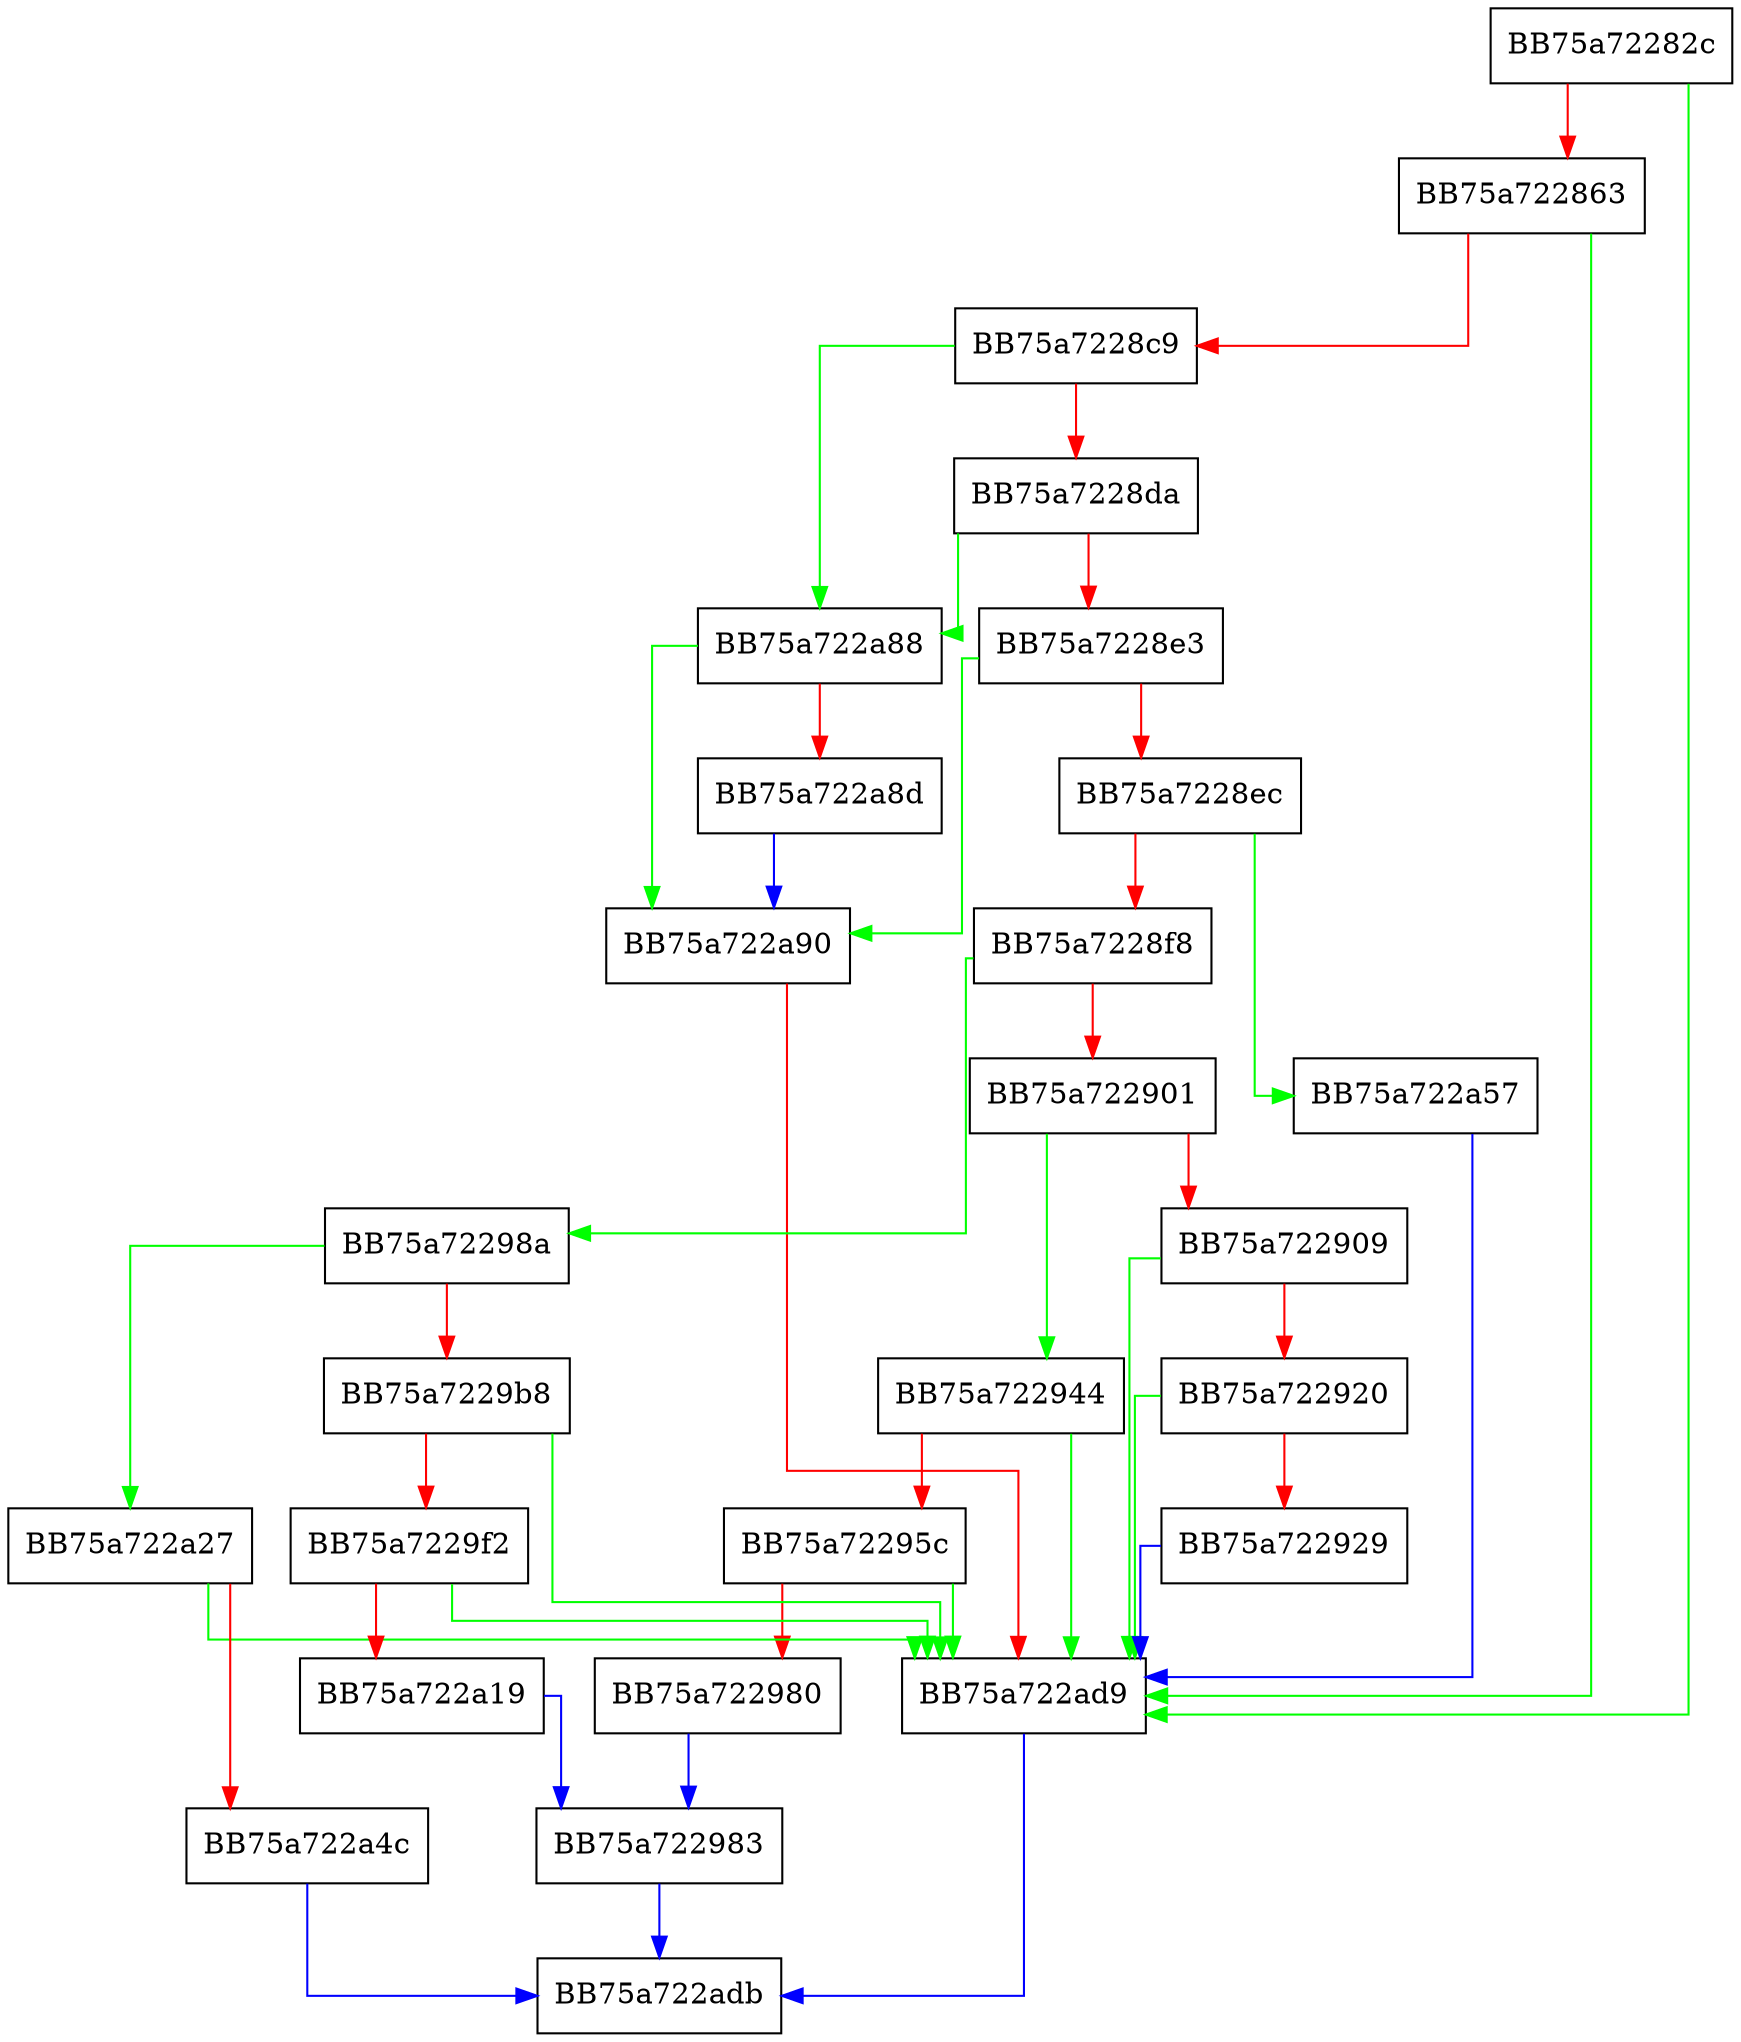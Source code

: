 digraph ValidateKpatMatch {
  node [shape="box"];
  graph [splines=ortho];
  BB75a72282c -> BB75a722ad9 [color="green"];
  BB75a72282c -> BB75a722863 [color="red"];
  BB75a722863 -> BB75a722ad9 [color="green"];
  BB75a722863 -> BB75a7228c9 [color="red"];
  BB75a7228c9 -> BB75a722a88 [color="green"];
  BB75a7228c9 -> BB75a7228da [color="red"];
  BB75a7228da -> BB75a722a88 [color="green"];
  BB75a7228da -> BB75a7228e3 [color="red"];
  BB75a7228e3 -> BB75a722a90 [color="green"];
  BB75a7228e3 -> BB75a7228ec [color="red"];
  BB75a7228ec -> BB75a722a57 [color="green"];
  BB75a7228ec -> BB75a7228f8 [color="red"];
  BB75a7228f8 -> BB75a72298a [color="green"];
  BB75a7228f8 -> BB75a722901 [color="red"];
  BB75a722901 -> BB75a722944 [color="green"];
  BB75a722901 -> BB75a722909 [color="red"];
  BB75a722909 -> BB75a722ad9 [color="green"];
  BB75a722909 -> BB75a722920 [color="red"];
  BB75a722920 -> BB75a722ad9 [color="green"];
  BB75a722920 -> BB75a722929 [color="red"];
  BB75a722929 -> BB75a722ad9 [color="blue"];
  BB75a722944 -> BB75a722ad9 [color="green"];
  BB75a722944 -> BB75a72295c [color="red"];
  BB75a72295c -> BB75a722ad9 [color="green"];
  BB75a72295c -> BB75a722980 [color="red"];
  BB75a722980 -> BB75a722983 [color="blue"];
  BB75a722983 -> BB75a722adb [color="blue"];
  BB75a72298a -> BB75a722a27 [color="green"];
  BB75a72298a -> BB75a7229b8 [color="red"];
  BB75a7229b8 -> BB75a722ad9 [color="green"];
  BB75a7229b8 -> BB75a7229f2 [color="red"];
  BB75a7229f2 -> BB75a722ad9 [color="green"];
  BB75a7229f2 -> BB75a722a19 [color="red"];
  BB75a722a19 -> BB75a722983 [color="blue"];
  BB75a722a27 -> BB75a722ad9 [color="green"];
  BB75a722a27 -> BB75a722a4c [color="red"];
  BB75a722a4c -> BB75a722adb [color="blue"];
  BB75a722a57 -> BB75a722ad9 [color="blue"];
  BB75a722a88 -> BB75a722a90 [color="green"];
  BB75a722a88 -> BB75a722a8d [color="red"];
  BB75a722a8d -> BB75a722a90 [color="blue"];
  BB75a722a90 -> BB75a722ad9 [color="red"];
  BB75a722ad9 -> BB75a722adb [color="blue"];
}